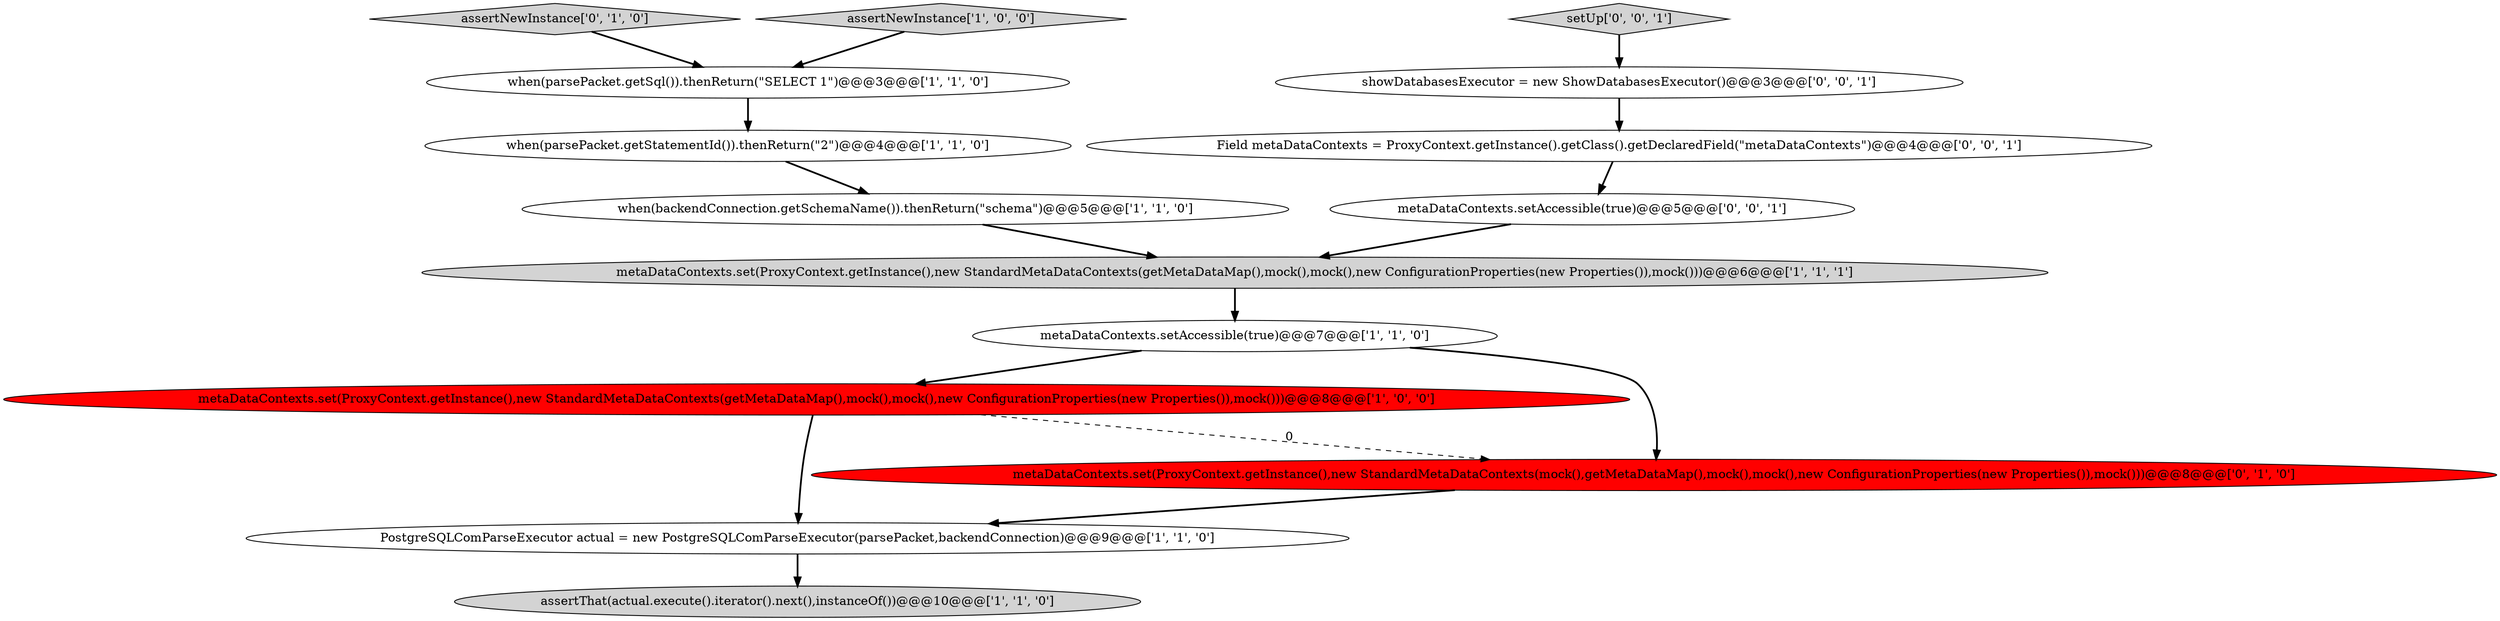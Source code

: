 digraph {
10 [style = filled, label = "assertNewInstance['0', '1', '0']", fillcolor = lightgray, shape = diamond image = "AAA0AAABBB2BBB"];
7 [style = filled, label = "when(parsePacket.getStatementId()).thenReturn(\"2\")@@@4@@@['1', '1', '0']", fillcolor = white, shape = ellipse image = "AAA0AAABBB1BBB"];
1 [style = filled, label = "metaDataContexts.set(ProxyContext.getInstance(),new StandardMetaDataContexts(getMetaDataMap(),mock(),mock(),new ConfigurationProperties(new Properties()),mock()))@@@8@@@['1', '0', '0']", fillcolor = red, shape = ellipse image = "AAA1AAABBB1BBB"];
11 [style = filled, label = "Field metaDataContexts = ProxyContext.getInstance().getClass().getDeclaredField(\"metaDataContexts\")@@@4@@@['0', '0', '1']", fillcolor = white, shape = ellipse image = "AAA0AAABBB3BBB"];
6 [style = filled, label = "metaDataContexts.setAccessible(true)@@@7@@@['1', '1', '0']", fillcolor = white, shape = ellipse image = "AAA0AAABBB1BBB"];
9 [style = filled, label = "metaDataContexts.set(ProxyContext.getInstance(),new StandardMetaDataContexts(mock(),getMetaDataMap(),mock(),mock(),new ConfigurationProperties(new Properties()),mock()))@@@8@@@['0', '1', '0']", fillcolor = red, shape = ellipse image = "AAA1AAABBB2BBB"];
12 [style = filled, label = "metaDataContexts.setAccessible(true)@@@5@@@['0', '0', '1']", fillcolor = white, shape = ellipse image = "AAA0AAABBB3BBB"];
0 [style = filled, label = "when(backendConnection.getSchemaName()).thenReturn(\"schema\")@@@5@@@['1', '1', '0']", fillcolor = white, shape = ellipse image = "AAA0AAABBB1BBB"];
13 [style = filled, label = "setUp['0', '0', '1']", fillcolor = lightgray, shape = diamond image = "AAA0AAABBB3BBB"];
3 [style = filled, label = "PostgreSQLComParseExecutor actual = new PostgreSQLComParseExecutor(parsePacket,backendConnection)@@@9@@@['1', '1', '0']", fillcolor = white, shape = ellipse image = "AAA0AAABBB1BBB"];
2 [style = filled, label = "when(parsePacket.getSql()).thenReturn(\"SELECT 1\")@@@3@@@['1', '1', '0']", fillcolor = white, shape = ellipse image = "AAA0AAABBB1BBB"];
5 [style = filled, label = "assertNewInstance['1', '0', '0']", fillcolor = lightgray, shape = diamond image = "AAA0AAABBB1BBB"];
4 [style = filled, label = "metaDataContexts.set(ProxyContext.getInstance(),new StandardMetaDataContexts(getMetaDataMap(),mock(),mock(),new ConfigurationProperties(new Properties()),mock()))@@@6@@@['1', '1', '1']", fillcolor = lightgray, shape = ellipse image = "AAA0AAABBB1BBB"];
8 [style = filled, label = "assertThat(actual.execute().iterator().next(),instanceOf())@@@10@@@['1', '1', '0']", fillcolor = lightgray, shape = ellipse image = "AAA0AAABBB1BBB"];
14 [style = filled, label = "showDatabasesExecutor = new ShowDatabasesExecutor()@@@3@@@['0', '0', '1']", fillcolor = white, shape = ellipse image = "AAA0AAABBB3BBB"];
1->3 [style = bold, label=""];
9->3 [style = bold, label=""];
6->1 [style = bold, label=""];
1->9 [style = dashed, label="0"];
5->2 [style = bold, label=""];
10->2 [style = bold, label=""];
7->0 [style = bold, label=""];
11->12 [style = bold, label=""];
2->7 [style = bold, label=""];
6->9 [style = bold, label=""];
12->4 [style = bold, label=""];
0->4 [style = bold, label=""];
4->6 [style = bold, label=""];
14->11 [style = bold, label=""];
13->14 [style = bold, label=""];
3->8 [style = bold, label=""];
}
